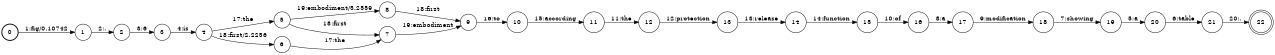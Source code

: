 digraph FST {
rankdir = LR;
size = "8.5,11";
label = "";
center = 1;
orientation = Portrait;
ranksep = "0.4";
nodesep = "0.25";
0 [label = "0", shape = circle, style = bold, fontsize = 14]
	0 -> 1 [label = "1:fig/0.10742", fontsize = 14];
1 [label = "1", shape = circle, style = solid, fontsize = 14]
	1 -> 2 [label = "2:.", fontsize = 14];
2 [label = "2", shape = circle, style = solid, fontsize = 14]
	2 -> 3 [label = "3:6", fontsize = 14];
3 [label = "3", shape = circle, style = solid, fontsize = 14]
	3 -> 4 [label = "4:is", fontsize = 14];
4 [label = "4", shape = circle, style = solid, fontsize = 14]
	4 -> 5 [label = "17:the", fontsize = 14];
	4 -> 6 [label = "18:first/2.2256", fontsize = 14];
5 [label = "5", shape = circle, style = solid, fontsize = 14]
	5 -> 7 [label = "18:first", fontsize = 14];
	5 -> 8 [label = "19:embodiment/5.2559", fontsize = 14];
6 [label = "6", shape = circle, style = solid, fontsize = 14]
	6 -> 7 [label = "17:the", fontsize = 14];
7 [label = "7", shape = circle, style = solid, fontsize = 14]
	7 -> 9 [label = "19:embodiment", fontsize = 14];
8 [label = "8", shape = circle, style = solid, fontsize = 14]
	8 -> 9 [label = "18:first", fontsize = 14];
9 [label = "9", shape = circle, style = solid, fontsize = 14]
	9 -> 10 [label = "16:to", fontsize = 14];
10 [label = "10", shape = circle, style = solid, fontsize = 14]
	10 -> 11 [label = "15:according", fontsize = 14];
11 [label = "11", shape = circle, style = solid, fontsize = 14]
	11 -> 12 [label = "11:the", fontsize = 14];
12 [label = "12", shape = circle, style = solid, fontsize = 14]
	12 -> 13 [label = "12:protection", fontsize = 14];
13 [label = "13", shape = circle, style = solid, fontsize = 14]
	13 -> 14 [label = "13:release", fontsize = 14];
14 [label = "14", shape = circle, style = solid, fontsize = 14]
	14 -> 15 [label = "14:function", fontsize = 14];
15 [label = "15", shape = circle, style = solid, fontsize = 14]
	15 -> 16 [label = "10:of", fontsize = 14];
16 [label = "16", shape = circle, style = solid, fontsize = 14]
	16 -> 17 [label = "8:a", fontsize = 14];
17 [label = "17", shape = circle, style = solid, fontsize = 14]
	17 -> 18 [label = "9:modification", fontsize = 14];
18 [label = "18", shape = circle, style = solid, fontsize = 14]
	18 -> 19 [label = "7:showing", fontsize = 14];
19 [label = "19", shape = circle, style = solid, fontsize = 14]
	19 -> 20 [label = "5:a", fontsize = 14];
20 [label = "20", shape = circle, style = solid, fontsize = 14]
	20 -> 21 [label = "6:table", fontsize = 14];
21 [label = "21", shape = circle, style = solid, fontsize = 14]
	21 -> 22 [label = "20:.", fontsize = 14];
22 [label = "22", shape = doublecircle, style = solid, fontsize = 14]
}
